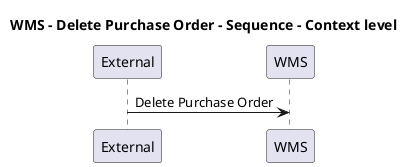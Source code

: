 @startuml

title WMS - Delete Purchase Order - Sequence - Context level

participant "External" as C4InterFlow.SoftwareSystems.ExternalSystem
participant "WMS" as ECommercePlatform.SoftwareSystems.WMS

C4InterFlow.SoftwareSystems.ExternalSystem -> ECommercePlatform.SoftwareSystems.WMS : Delete Purchase Order


@enduml
